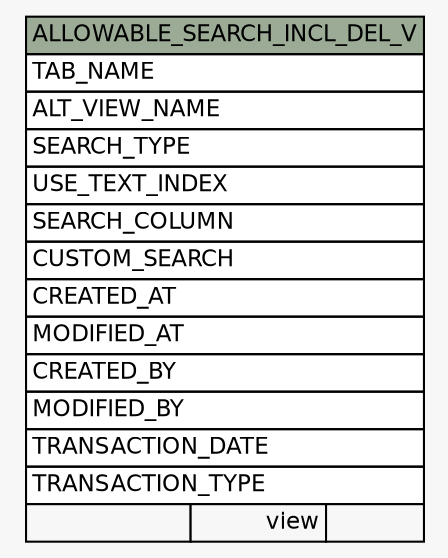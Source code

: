 // dot 2.38.0 on Windows 10 10.0
// SchemaSpy rev Unknown
digraph "ALLOWABLE_SEARCH_INCL_DEL_V" {
  graph [
    rankdir="RL"
    bgcolor="#f7f7f7"
    nodesep="0.18"
    ranksep="0.46"
    fontname="Helvetica"
    fontsize="11"
  ];
  node [
    fontname="Helvetica"
    fontsize="11"
    shape="plaintext"
  ];
  edge [
    arrowsize="0.8"
  ];
  "ALLOWABLE_SEARCH_INCL_DEL_V" [
    label=<
    <TABLE BORDER="0" CELLBORDER="1" CELLSPACING="0" BGCOLOR="#ffffff">
      <TR><TD COLSPAN="3" BGCOLOR="#9bab96" ALIGN="CENTER">ALLOWABLE_SEARCH_INCL_DEL_V</TD></TR>
      <TR><TD PORT="TAB_NAME" COLSPAN="3" ALIGN="LEFT">TAB_NAME</TD></TR>
      <TR><TD PORT="ALT_VIEW_NAME" COLSPAN="3" ALIGN="LEFT">ALT_VIEW_NAME</TD></TR>
      <TR><TD PORT="SEARCH_TYPE" COLSPAN="3" ALIGN="LEFT">SEARCH_TYPE</TD></TR>
      <TR><TD PORT="USE_TEXT_INDEX" COLSPAN="3" ALIGN="LEFT">USE_TEXT_INDEX</TD></TR>
      <TR><TD PORT="SEARCH_COLUMN" COLSPAN="3" ALIGN="LEFT">SEARCH_COLUMN</TD></TR>
      <TR><TD PORT="CUSTOM_SEARCH" COLSPAN="3" ALIGN="LEFT">CUSTOM_SEARCH</TD></TR>
      <TR><TD PORT="CREATED_AT" COLSPAN="3" ALIGN="LEFT">CREATED_AT</TD></TR>
      <TR><TD PORT="MODIFIED_AT" COLSPAN="3" ALIGN="LEFT">MODIFIED_AT</TD></TR>
      <TR><TD PORT="CREATED_BY" COLSPAN="3" ALIGN="LEFT">CREATED_BY</TD></TR>
      <TR><TD PORT="MODIFIED_BY" COLSPAN="3" ALIGN="LEFT">MODIFIED_BY</TD></TR>
      <TR><TD PORT="TRANSACTION_DATE" COLSPAN="3" ALIGN="LEFT">TRANSACTION_DATE</TD></TR>
      <TR><TD PORT="TRANSACTION_TYPE" COLSPAN="3" ALIGN="LEFT">TRANSACTION_TYPE</TD></TR>
      <TR><TD ALIGN="LEFT" BGCOLOR="#f7f7f7">  </TD><TD ALIGN="RIGHT" BGCOLOR="#f7f7f7">view</TD><TD ALIGN="RIGHT" BGCOLOR="#f7f7f7">  </TD></TR>
    </TABLE>>
    URL="tables/ALLOWABLE_SEARCH_INCL_DEL_V.html"
    tooltip="ALLOWABLE_SEARCH_INCL_DEL_V"
  ];
}
